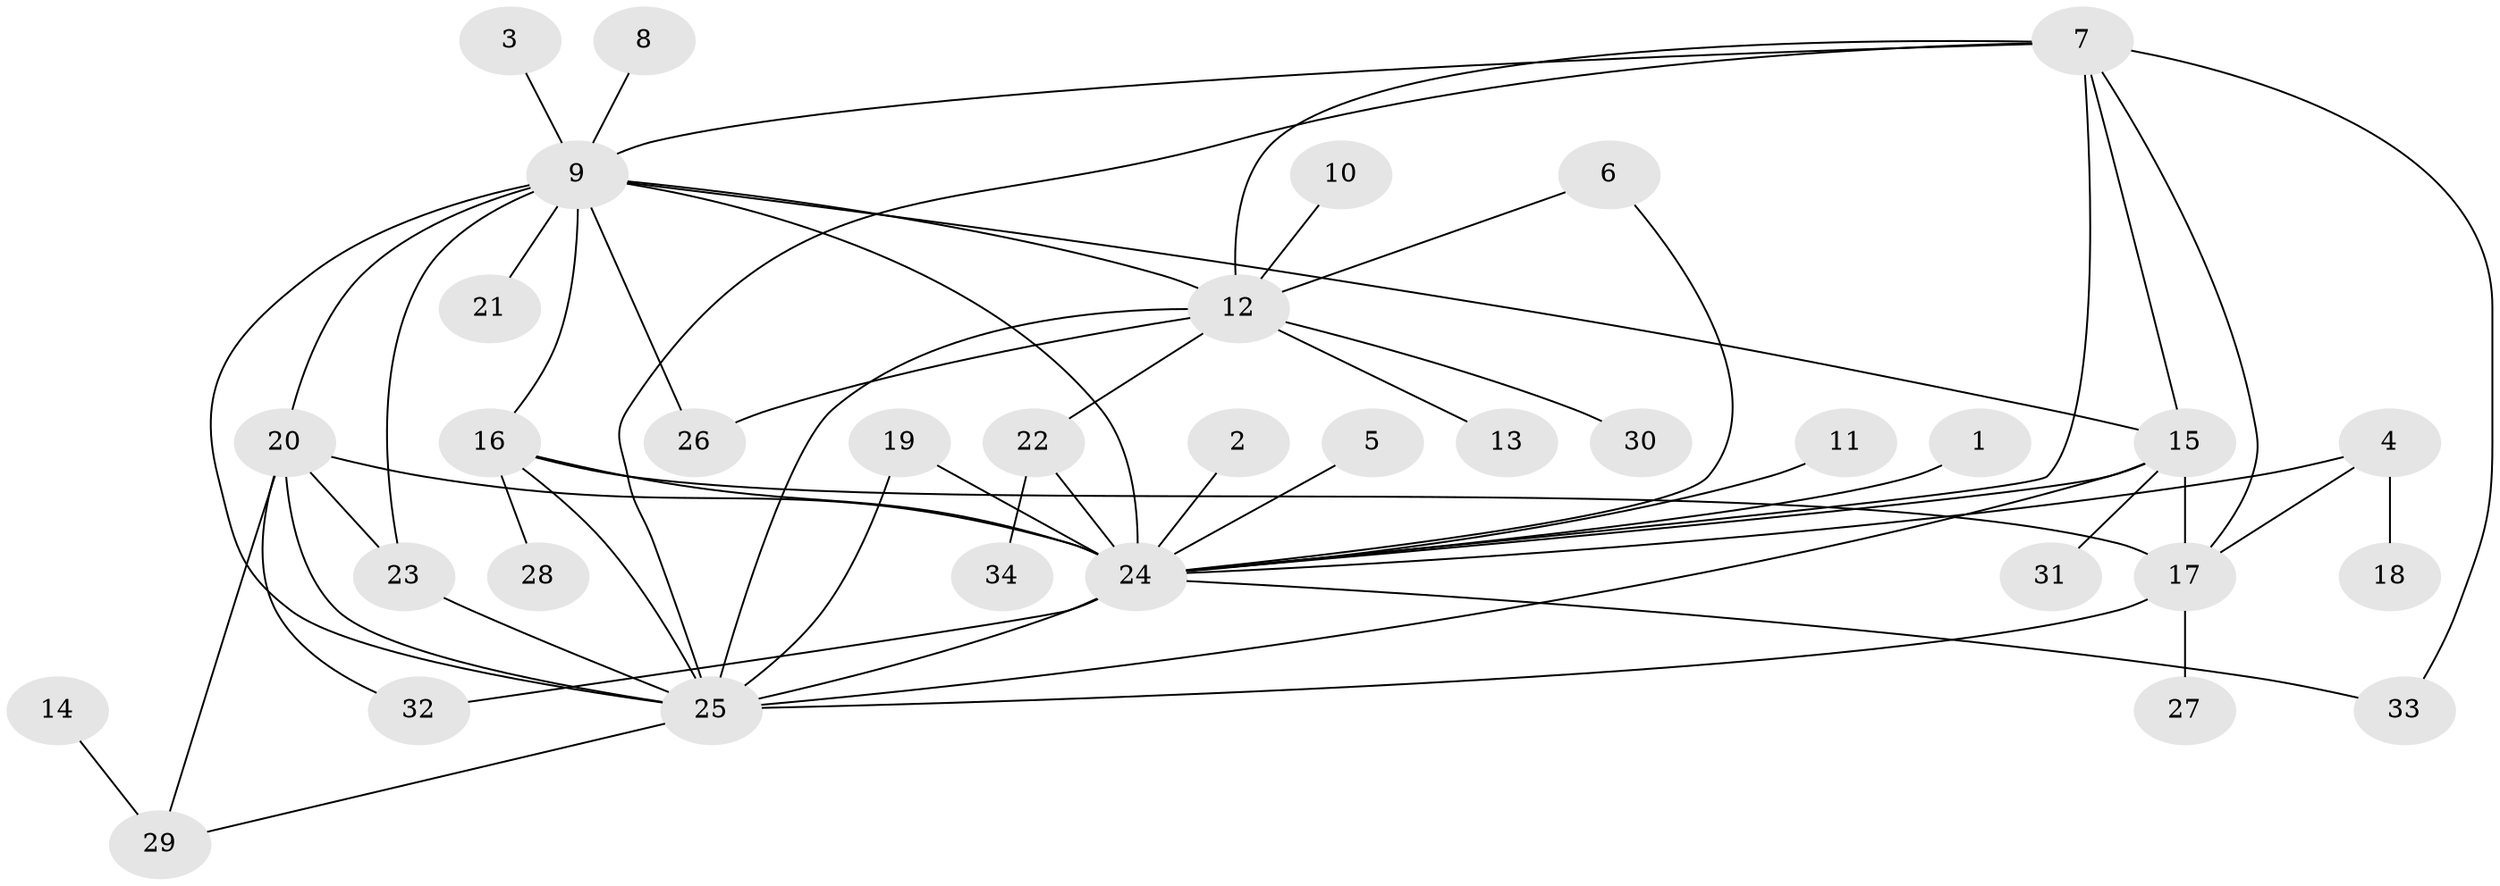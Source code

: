 // original degree distribution, {8: 0.014705882352941176, 31: 0.014705882352941176, 3: 0.11764705882352941, 22: 0.014705882352941176, 2: 0.25, 4: 0.029411764705882353, 1: 0.4264705882352941, 20: 0.014705882352941176, 7: 0.014705882352941176, 13: 0.014705882352941176, 6: 0.029411764705882353, 5: 0.058823529411764705}
// Generated by graph-tools (version 1.1) at 2025/36/03/04/25 23:36:48]
// undirected, 34 vertices, 58 edges
graph export_dot {
  node [color=gray90,style=filled];
  1;
  2;
  3;
  4;
  5;
  6;
  7;
  8;
  9;
  10;
  11;
  12;
  13;
  14;
  15;
  16;
  17;
  18;
  19;
  20;
  21;
  22;
  23;
  24;
  25;
  26;
  27;
  28;
  29;
  30;
  31;
  32;
  33;
  34;
  1 -- 24 [weight=1.0];
  2 -- 24 [weight=1.0];
  3 -- 9 [weight=1.0];
  4 -- 17 [weight=1.0];
  4 -- 18 [weight=1.0];
  4 -- 24 [weight=1.0];
  5 -- 24 [weight=1.0];
  6 -- 12 [weight=1.0];
  6 -- 24 [weight=1.0];
  7 -- 9 [weight=1.0];
  7 -- 12 [weight=1.0];
  7 -- 15 [weight=1.0];
  7 -- 17 [weight=1.0];
  7 -- 24 [weight=1.0];
  7 -- 25 [weight=1.0];
  7 -- 33 [weight=1.0];
  8 -- 9 [weight=1.0];
  9 -- 12 [weight=1.0];
  9 -- 15 [weight=1.0];
  9 -- 16 [weight=1.0];
  9 -- 20 [weight=1.0];
  9 -- 21 [weight=1.0];
  9 -- 23 [weight=1.0];
  9 -- 24 [weight=2.0];
  9 -- 25 [weight=1.0];
  9 -- 26 [weight=1.0];
  10 -- 12 [weight=1.0];
  11 -- 24 [weight=1.0];
  12 -- 13 [weight=1.0];
  12 -- 22 [weight=1.0];
  12 -- 25 [weight=2.0];
  12 -- 26 [weight=1.0];
  12 -- 30 [weight=1.0];
  14 -- 29 [weight=1.0];
  15 -- 17 [weight=1.0];
  15 -- 24 [weight=1.0];
  15 -- 25 [weight=1.0];
  15 -- 31 [weight=1.0];
  16 -- 17 [weight=1.0];
  16 -- 24 [weight=1.0];
  16 -- 25 [weight=1.0];
  16 -- 28 [weight=1.0];
  17 -- 25 [weight=2.0];
  17 -- 27 [weight=1.0];
  19 -- 24 [weight=1.0];
  19 -- 25 [weight=1.0];
  20 -- 23 [weight=1.0];
  20 -- 24 [weight=3.0];
  20 -- 25 [weight=3.0];
  20 -- 29 [weight=1.0];
  20 -- 32 [weight=1.0];
  22 -- 24 [weight=3.0];
  22 -- 34 [weight=1.0];
  23 -- 25 [weight=1.0];
  24 -- 25 [weight=1.0];
  24 -- 32 [weight=1.0];
  24 -- 33 [weight=1.0];
  25 -- 29 [weight=1.0];
}
